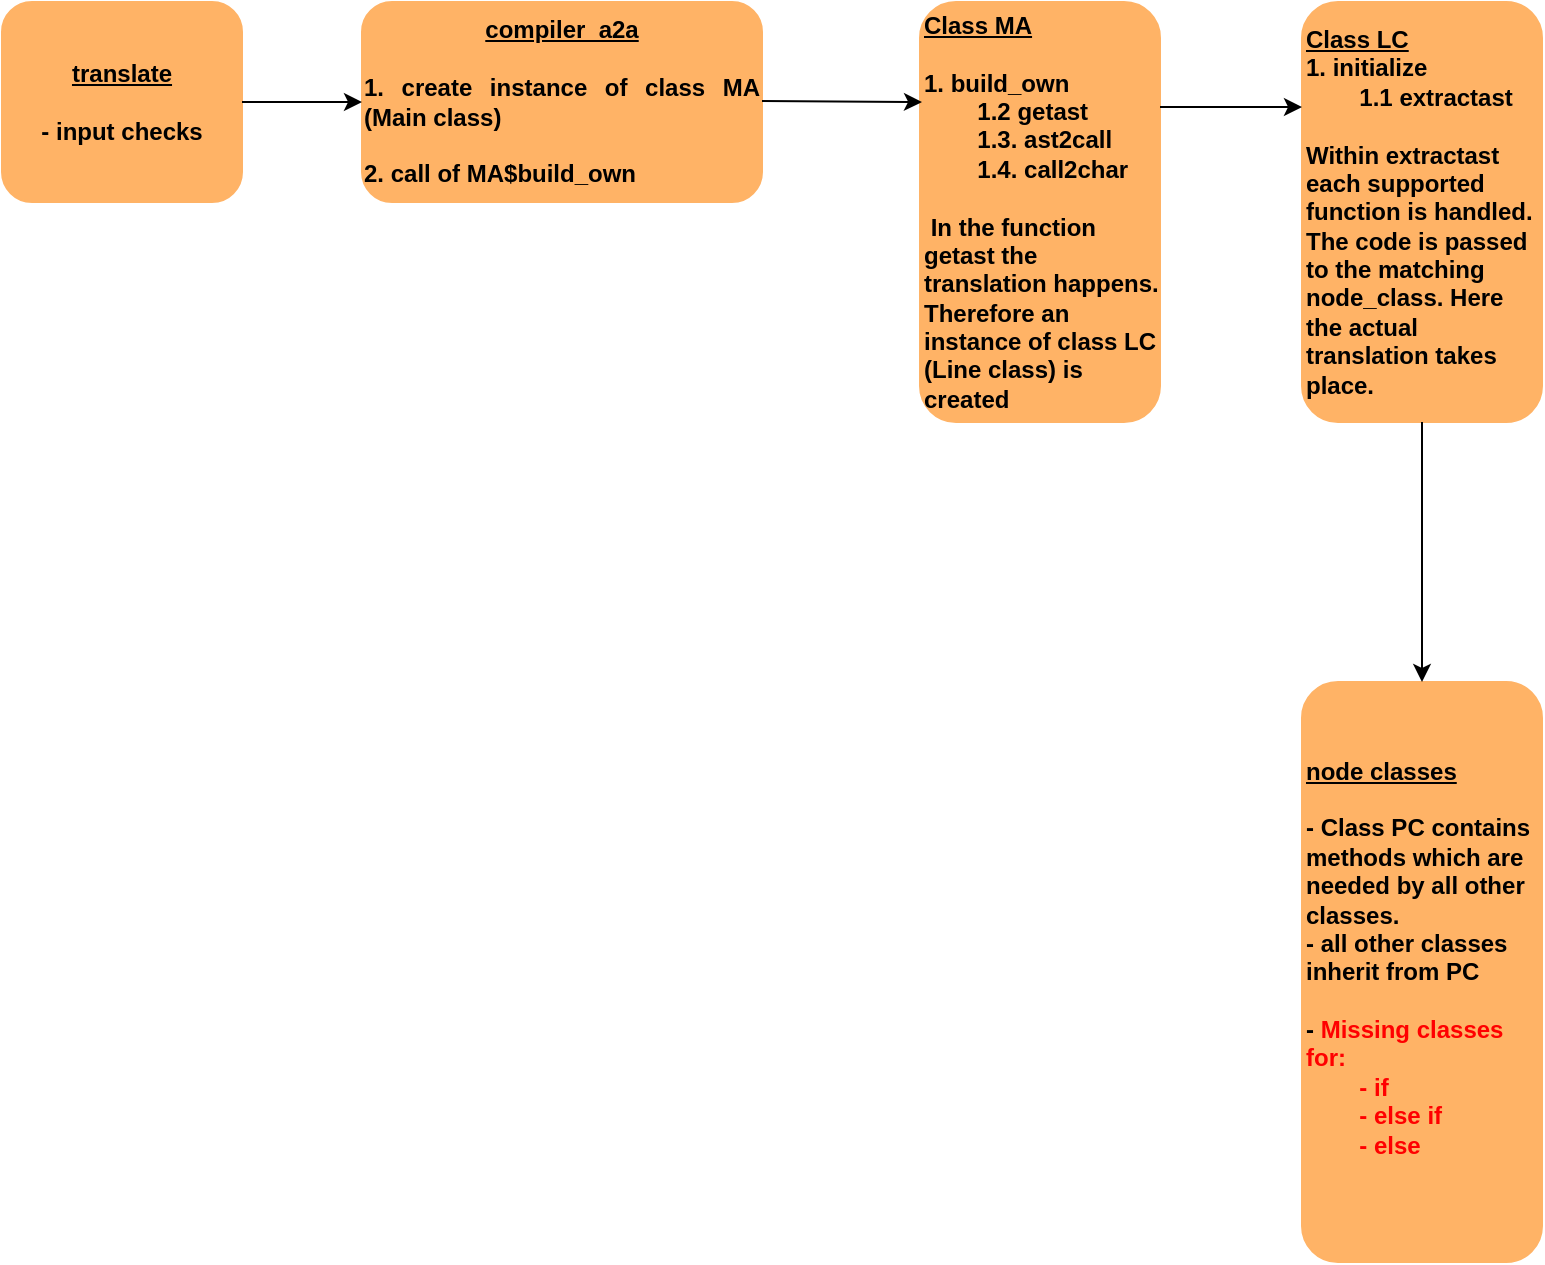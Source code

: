 <mxfile version="21.6.1" type="github">
  <diagram name="Page-1" id="K0WAjGH_iA_Ia-yU8khX">
    <mxGraphModel dx="1914" dy="1035" grid="1" gridSize="10" guides="1" tooltips="1" connect="1" arrows="1" fold="1" page="1" pageScale="1" pageWidth="850" pageHeight="1100" math="0" shadow="0">
      <root>
        <mxCell id="0" />
        <mxCell id="1" parent="0" />
        <mxCell id="2WBSosveJddkKj6nldm6-1" value="&lt;div&gt;&lt;b&gt;&lt;u&gt;translate&lt;/u&gt;&lt;/b&gt;&lt;/div&gt;&lt;div&gt;&lt;b&gt;&lt;u&gt;&lt;br&gt;&lt;/u&gt;&lt;/b&gt;&lt;/div&gt;&lt;div&gt;&lt;b&gt;- input checks&lt;u&gt;&lt;br&gt;&lt;/u&gt;&lt;/b&gt;&lt;/div&gt;" style="rounded=1;whiteSpace=wrap;html=1;strokeColor=#FFB366;fillColor=#FFB366;" vertex="1" parent="1">
          <mxGeometry x="20" y="210" width="120" height="100" as="geometry" />
        </mxCell>
        <mxCell id="2WBSosveJddkKj6nldm6-2" value="&lt;div&gt;&lt;b&gt;&lt;u&gt;compiler_a2a&lt;/u&gt;&lt;/b&gt;&lt;/div&gt;&lt;div&gt;&lt;b&gt;&lt;u&gt;&lt;br&gt;&lt;/u&gt;&lt;/b&gt;&lt;/div&gt;&lt;div align=&quot;justify&quot;&gt;&lt;b&gt;1. create instance of class&amp;nbsp;MA (Main class)&lt;br&gt;&lt;/b&gt;&lt;/div&gt;&lt;div align=&quot;justify&quot;&gt;&lt;b&gt;&lt;br&gt;&lt;/b&gt;&lt;/div&gt;&lt;div align=&quot;justify&quot;&gt;&lt;b&gt;2. call of MA$build_own&lt;br&gt;&lt;/b&gt;&lt;/div&gt;" style="rounded=1;whiteSpace=wrap;html=1;strokeColor=#FFB366;fillColor=#FFB366;" vertex="1" parent="1">
          <mxGeometry x="200" y="210" width="200" height="100" as="geometry" />
        </mxCell>
        <mxCell id="2WBSosveJddkKj6nldm6-3" value="" style="endArrow=classic;html=1;rounded=0;exitX=1;exitY=0.5;exitDx=0;exitDy=0;" edge="1" parent="1" source="2WBSosveJddkKj6nldm6-1">
          <mxGeometry width="50" height="50" relative="1" as="geometry">
            <mxPoint x="450" y="560" as="sourcePoint" />
            <mxPoint x="200" y="260" as="targetPoint" />
          </mxGeometry>
        </mxCell>
        <mxCell id="2WBSosveJddkKj6nldm6-8" value="&lt;div align=&quot;left&quot;&gt;&lt;b&gt;&lt;u&gt;Class MA&lt;/u&gt;&lt;/b&gt;&lt;br&gt;&lt;/div&gt;&lt;div align=&quot;left&quot;&gt;&lt;b&gt;&lt;u&gt;&lt;br&gt;&lt;/u&gt;&lt;/b&gt;&lt;/div&gt;&lt;div align=&quot;left&quot;&gt;&lt;b&gt;1. build_own&lt;/b&gt;&lt;/div&gt;&lt;div align=&quot;left&quot;&gt;&lt;b&gt;&lt;span style=&quot;white-space: pre;&quot;&gt;&#x9;&lt;/span&gt;1.2 getast&lt;/b&gt;&lt;/div&gt;&lt;div align=&quot;left&quot;&gt;&lt;b&gt;&lt;span style=&quot;white-space: pre;&quot;&gt;&#x9;&lt;/span&gt;1.3. ast2call&lt;/b&gt;&lt;/div&gt;&lt;div align=&quot;left&quot;&gt;&lt;b&gt;&lt;span style=&quot;white-space: pre;&quot;&gt;&#x9;&lt;/span&gt;1.4. call2char &lt;br&gt;&lt;/b&gt;&lt;/div&gt;&lt;div align=&quot;left&quot;&gt;&lt;b&gt;&lt;br&gt;&lt;/b&gt;&lt;/div&gt;&lt;div align=&quot;left&quot;&gt;&lt;b&gt;&amp;nbsp;In the function getast the translation happens. Therefore an instance of class LC (Line class) is created&lt;br&gt;&lt;/b&gt;&lt;/div&gt;" style="rounded=1;whiteSpace=wrap;html=1;strokeColor=#FFB366;fillColor=#FFB366;align=left;" vertex="1" parent="1">
          <mxGeometry x="479" y="210" width="120" height="210" as="geometry" />
        </mxCell>
        <mxCell id="2WBSosveJddkKj6nldm6-9" value="" style="endArrow=classic;html=1;rounded=0;exitX=1;exitY=0.5;exitDx=0;exitDy=0;" edge="1" parent="1">
          <mxGeometry width="50" height="50" relative="1" as="geometry">
            <mxPoint x="400" y="259.5" as="sourcePoint" />
            <mxPoint x="480" y="260" as="targetPoint" />
          </mxGeometry>
        </mxCell>
        <mxCell id="2WBSosveJddkKj6nldm6-10" value="&lt;div align=&quot;left&quot;&gt;&lt;b&gt;&lt;u&gt;Class LC&lt;/u&gt;&lt;/b&gt;&lt;br&gt;&lt;/div&gt;&lt;div&gt;&lt;b&gt;1. initialize&lt;/b&gt;&lt;/div&gt;&lt;div&gt;&lt;b&gt;&lt;span style=&quot;white-space: pre;&quot;&gt;&#x9;&lt;/span&gt;1.1 extractast&lt;/b&gt;&lt;/div&gt;&lt;div&gt;&lt;b&gt;&lt;br&gt;&lt;/b&gt;&lt;/div&gt;&lt;div&gt;&lt;b&gt;Within extractast each supported function is handled. The code is passed to the matching node_class. Here the actual translation takes place. &lt;br&gt;&lt;/b&gt;&lt;/div&gt;" style="rounded=1;whiteSpace=wrap;html=1;strokeColor=#FFB366;fillColor=#FFB366;align=left;" vertex="1" parent="1">
          <mxGeometry x="670" y="210" width="120" height="210" as="geometry" />
        </mxCell>
        <mxCell id="2WBSosveJddkKj6nldm6-11" value="&lt;div align=&quot;left&quot;&gt;&lt;b&gt;&lt;u&gt;node classes&lt;/u&gt;&lt;/b&gt;&lt;br&gt;&lt;/div&gt;&lt;div&gt;&lt;br&gt;&lt;/div&gt;&lt;div&gt;&lt;b&gt;- Class PC contains methods which are needed by all other classes.&amp;nbsp;&lt;/b&gt;&lt;/div&gt;&lt;div&gt;&lt;b&gt;- all other classes inherit from PC&lt;/b&gt;&lt;/div&gt;&lt;div&gt;&lt;b&gt;&lt;br&gt;&lt;/b&gt;&lt;/div&gt;&lt;div&gt;&lt;b&gt;-&lt;font color=&quot;#ff0000&quot;&gt; Missing classes for:&lt;/font&gt;&lt;/b&gt;&lt;/div&gt;&lt;div&gt;&lt;font color=&quot;#ff0000&quot;&gt;&lt;b&gt;&lt;span style=&quot;white-space: pre;&quot;&gt;&#x9;&lt;/span&gt;- if&lt;/b&gt;&lt;/font&gt;&lt;/div&gt;&lt;div&gt;&lt;font color=&quot;#ff0000&quot;&gt;&lt;b&gt;&lt;span style=&quot;white-space: pre;&quot;&gt;&#x9;&lt;/span&gt;- else if&lt;/b&gt;&lt;/font&gt;&lt;/div&gt;&lt;div&gt;&lt;font color=&quot;#ff0000&quot;&gt;&lt;b&gt;&lt;span style=&quot;white-space: pre;&quot;&gt;&#x9;&lt;/span&gt;- else&lt;/b&gt;&lt;/font&gt;&lt;/div&gt;&lt;div&gt;&lt;b&gt;&lt;br&gt;&lt;/b&gt;&lt;/div&gt;" style="rounded=1;whiteSpace=wrap;html=1;strokeColor=#FFB366;fillColor=#FFB366;align=left;" vertex="1" parent="1">
          <mxGeometry x="670" y="550" width="120" height="290" as="geometry" />
        </mxCell>
        <mxCell id="2WBSosveJddkKj6nldm6-12" value="" style="endArrow=classic;html=1;rounded=0;exitX=1;exitY=0.25;exitDx=0;exitDy=0;entryX=0;entryY=0.25;entryDx=0;entryDy=0;" edge="1" parent="1" source="2WBSosveJddkKj6nldm6-8" target="2WBSosveJddkKj6nldm6-10">
          <mxGeometry width="50" height="50" relative="1" as="geometry">
            <mxPoint x="450" y="560" as="sourcePoint" />
            <mxPoint x="500" y="510" as="targetPoint" />
          </mxGeometry>
        </mxCell>
        <mxCell id="2WBSosveJddkKj6nldm6-13" value="" style="endArrow=classic;html=1;rounded=0;exitX=0.5;exitY=1;exitDx=0;exitDy=0;entryX=0.5;entryY=0;entryDx=0;entryDy=0;" edge="1" parent="1" source="2WBSosveJddkKj6nldm6-10" target="2WBSosveJddkKj6nldm6-11">
          <mxGeometry width="50" height="50" relative="1" as="geometry">
            <mxPoint x="450" y="560" as="sourcePoint" />
            <mxPoint x="500" y="510" as="targetPoint" />
          </mxGeometry>
        </mxCell>
      </root>
    </mxGraphModel>
  </diagram>
</mxfile>
